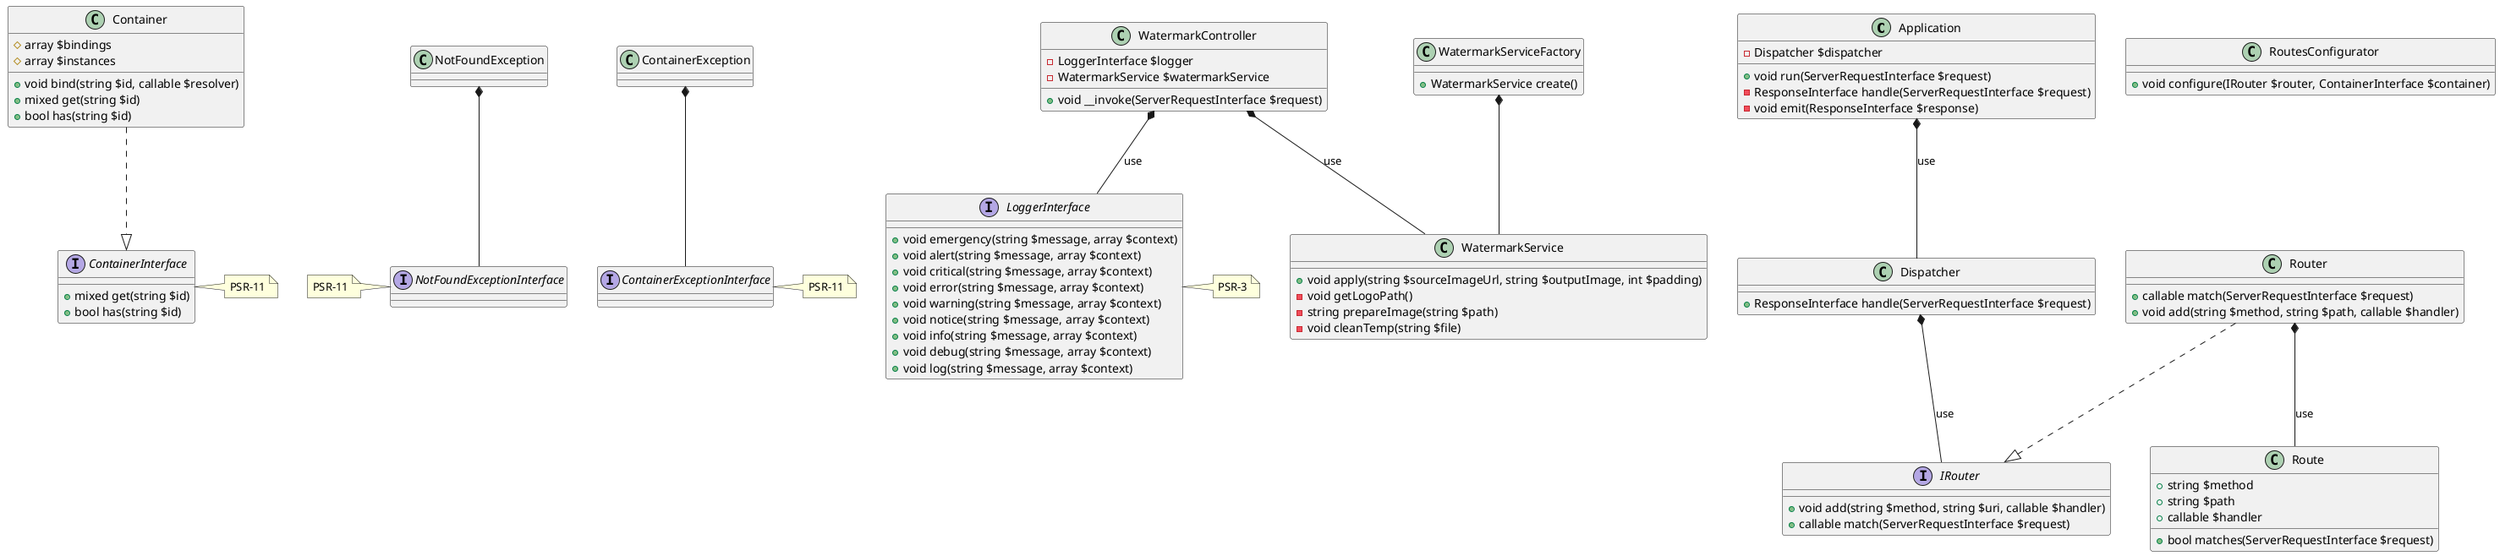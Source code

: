 @startuml

class Application {
-Dispatcher $dispatcher
+void run(ServerRequestInterface $request)
-ResponseInterface handle(ServerRequestInterface $request)
-void emit(ResponseInterface $response)
} 

class Router {
+callable match(ServerRequestInterface $request)
+void add(string $method, string $path, callable $handler)
}

class Route {
+string $method
+string $path
+callable $handler
+bool matches(ServerRequestInterface $request)
}

class Container {
#array $bindings
#array $instances
+void bind(string $id, callable $resolver) 
+mixed get(string $id)
+bool has(string $id)
}

class Dispatcher {
+ResponseInterface handle(ServerRequestInterface $request)
}

class WatermarkController {
-LoggerInterface $logger
-WatermarkService $watermarkService
+void __invoke(ServerRequestInterface $request)
}

class WatermarkService {
+void apply(string $sourceImageUrl, string $outputImage, int $padding)
-void getLogoPath()
-string prepareImage(string $path)
-void cleanTemp(string $file)
}

class WatermarkServiceFactory {
+WatermarkService create()
}

class RoutesConfigurator {
+void configure(IRouter $router, ContainerInterface $container)
}

class ContainerException {}
class NotFoundException {}

interface ContainerInterface {
+mixed get(string $id)
+bool has(string $id)
}
Note right: PSR-11

interface IRouter {
+void add(string $method, string $uri, callable $handler)
+callable match(ServerRequestInterface $request)
}

interface NotFoundExceptionInterface
Note left: PSR-11

interface ContainerExceptionInterface
Note right: PSR-11

interface LoggerInterface {
+void emergency(string $message, array $context)
+void alert(string $message, array $context)
+void critical(string $message, array $context)
+void error(string $message, array $context)
+void warning(string $message, array $context)
+void notice(string $message, array $context)
+void info(string $message, array $context)
+void debug(string $message, array $context)
+void log(string $message, array $context)
}
Note right: PSR-3

Application *-- Dispatcher: use
Dispatcher *-- IRouter: use
Container ..|> ContainerInterface
Router ..|> IRouter
Router *-- Route: use
WatermarkController *-- LoggerInterface: use
WatermarkController *-- WatermarkService: use
WatermarkServiceFactory *-- WatermarkService
ContainerException *-- ContainerExceptionInterface
NotFoundException *-- NotFoundExceptionInterface

@enduml